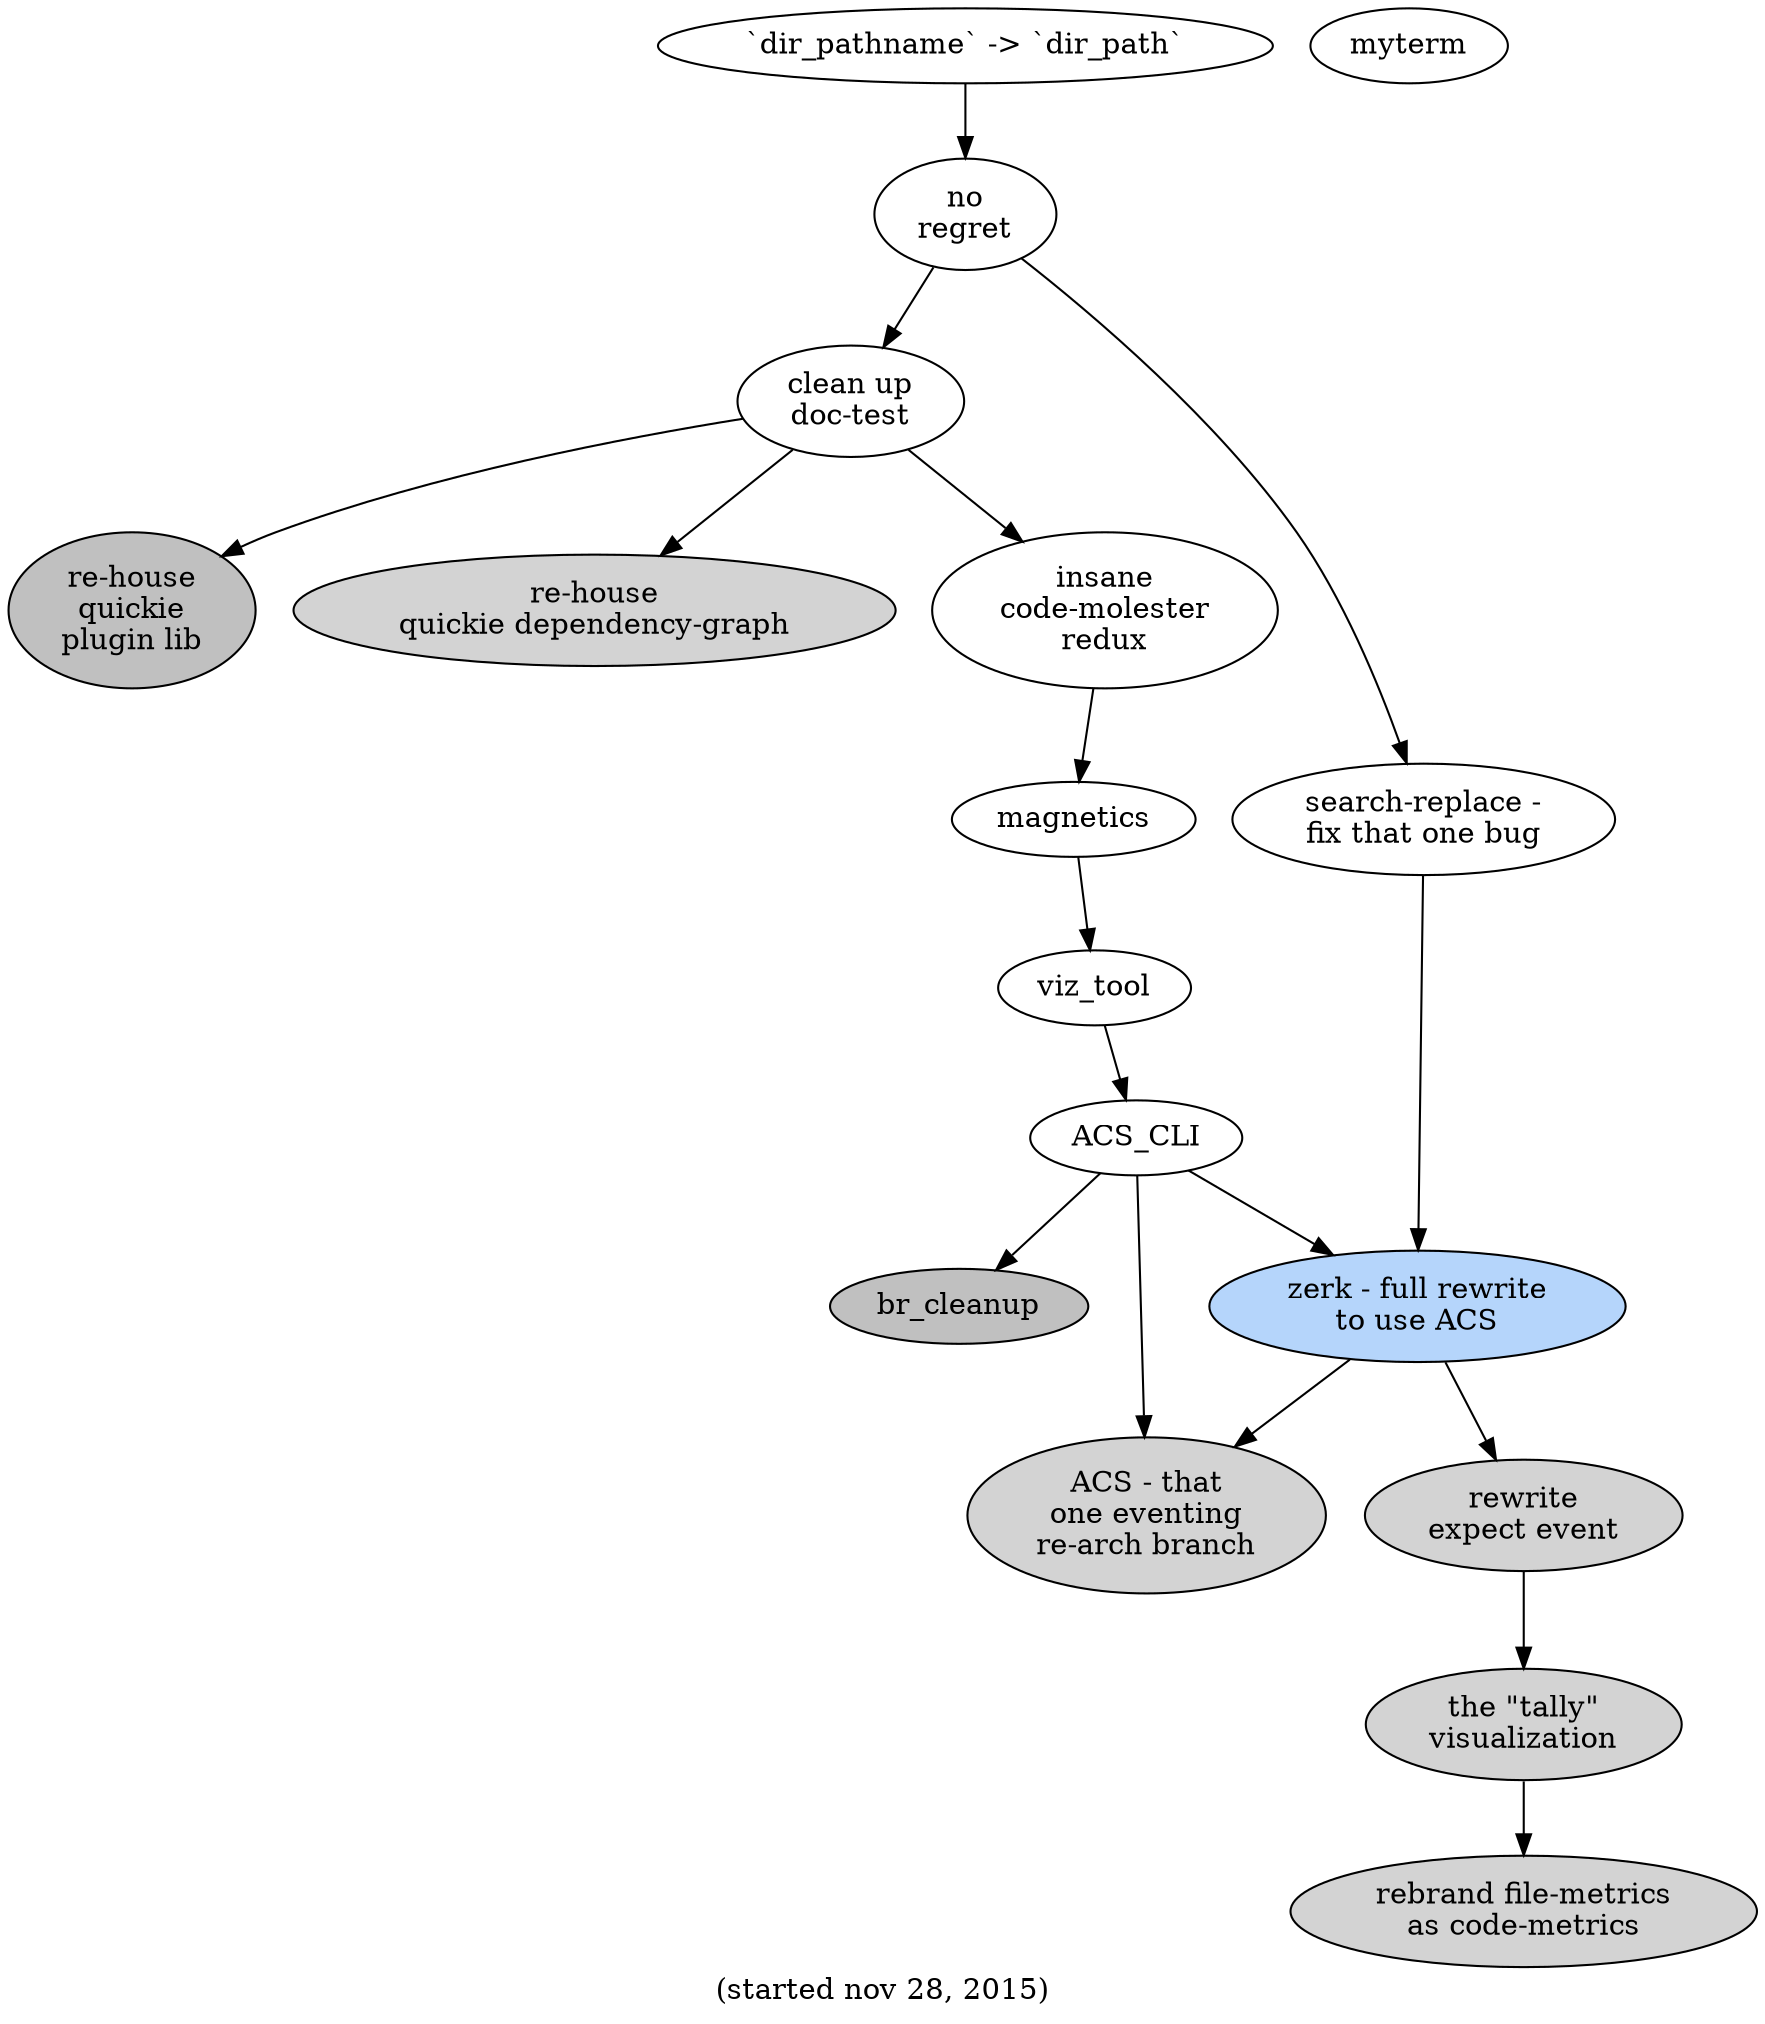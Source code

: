 digraph g {

  /* color for active thing: #b5d5fb */

  label="(started nov 28, 2015)"

  clean_up_doctest -> re_house_xx
  re_house_xx [label="re-house\nquickie\nplugin lib" fillcolor="gray" style="filled"]
  clean_up_doctest [label="clean up\ndoc-test" ]
  clean_up_doctest -> re_house_yy
  re_house_yy [label="re-house\nquickie dependency-graph" style="filled"]
  clean_up_doctest->insane_CM_redux
  insane_CM_redux [label="insane\ncode-molester\nredux"]

  insane_CM_redux->mag
  mag [label="magnetics" ]
  mag -> viz_tool

  viz_tool -> ACS_CLI
  ACS_CLI -> br_cleanup
  ACS_CLI -> acs
  ACS_CLI -> zerk
  br_cleanup [style=filled fillcolor="grey"]

  no_regret -> sea
  no_regret -> clean_up_doctest

  myterm
  dpn->no_regret
  dpn [label="`dir_pathname` -> `dir_path`"]
  sea [label="search-replace -\nfix that one bug"]
  sea->zerk
  zerk [label="zerk - full rewrite\nto use ACS" style=filled fillcolor="#b5d5fb" ]
  zerk->expect_event
  expect_event [label="rewrite\nexpect event" style=filled]
  expect_event -> tally
  tally [label="the \"tally\"\nvisualization" style=filled]
  tally -> rfm
  rfm [label="rebrand file-metrics\nas code-metrics" style=filled]
  zerk->acs
  acs [label="ACS - that\none eventing\nre-arch branch" style=filled]
  no_regret [label="no\nregret"]
}
